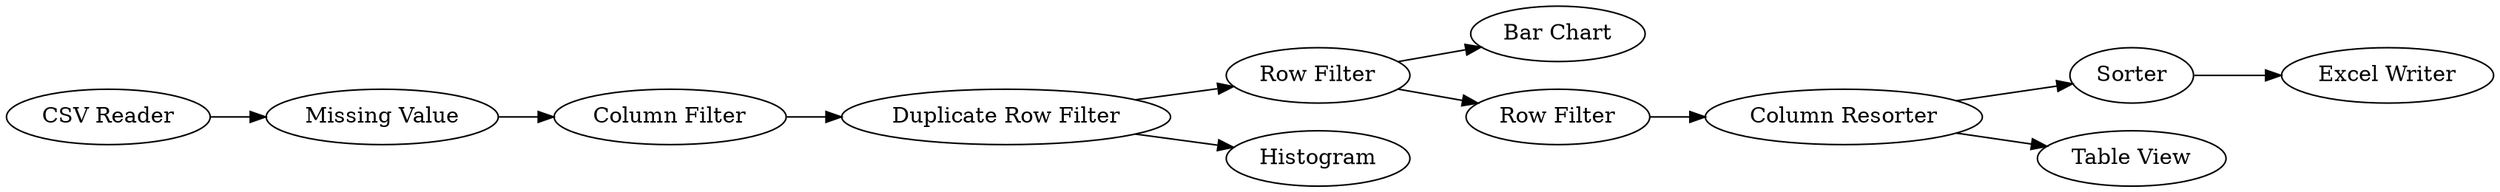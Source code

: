 digraph {
	"-2715581966972195083_2" [label="Missing Value"]
	"-2715581966972195083_12" [label="Excel Writer"]
	"-2715581966972195083_7" [label="Bar Chart"]
	"-2715581966972195083_9" [label="Column Resorter"]
	"-2715581966972195083_5" [label="Row Filter"]
	"-2715581966972195083_3" [label="Column Filter"]
	"-2715581966972195083_11" [label=Sorter]
	"-2715581966972195083_6" [label=Histogram]
	"-2715581966972195083_10" [label="Table View"]
	"-2715581966972195083_8" [label="Row Filter"]
	"-2715581966972195083_1" [label="CSV Reader"]
	"-2715581966972195083_4" [label="Duplicate Row Filter"]
	"-2715581966972195083_4" -> "-2715581966972195083_6"
	"-2715581966972195083_5" -> "-2715581966972195083_8"
	"-2715581966972195083_11" -> "-2715581966972195083_12"
	"-2715581966972195083_9" -> "-2715581966972195083_10"
	"-2715581966972195083_3" -> "-2715581966972195083_4"
	"-2715581966972195083_9" -> "-2715581966972195083_11"
	"-2715581966972195083_4" -> "-2715581966972195083_5"
	"-2715581966972195083_5" -> "-2715581966972195083_7"
	"-2715581966972195083_8" -> "-2715581966972195083_9"
	"-2715581966972195083_1" -> "-2715581966972195083_2"
	"-2715581966972195083_2" -> "-2715581966972195083_3"
	rankdir=LR
}
